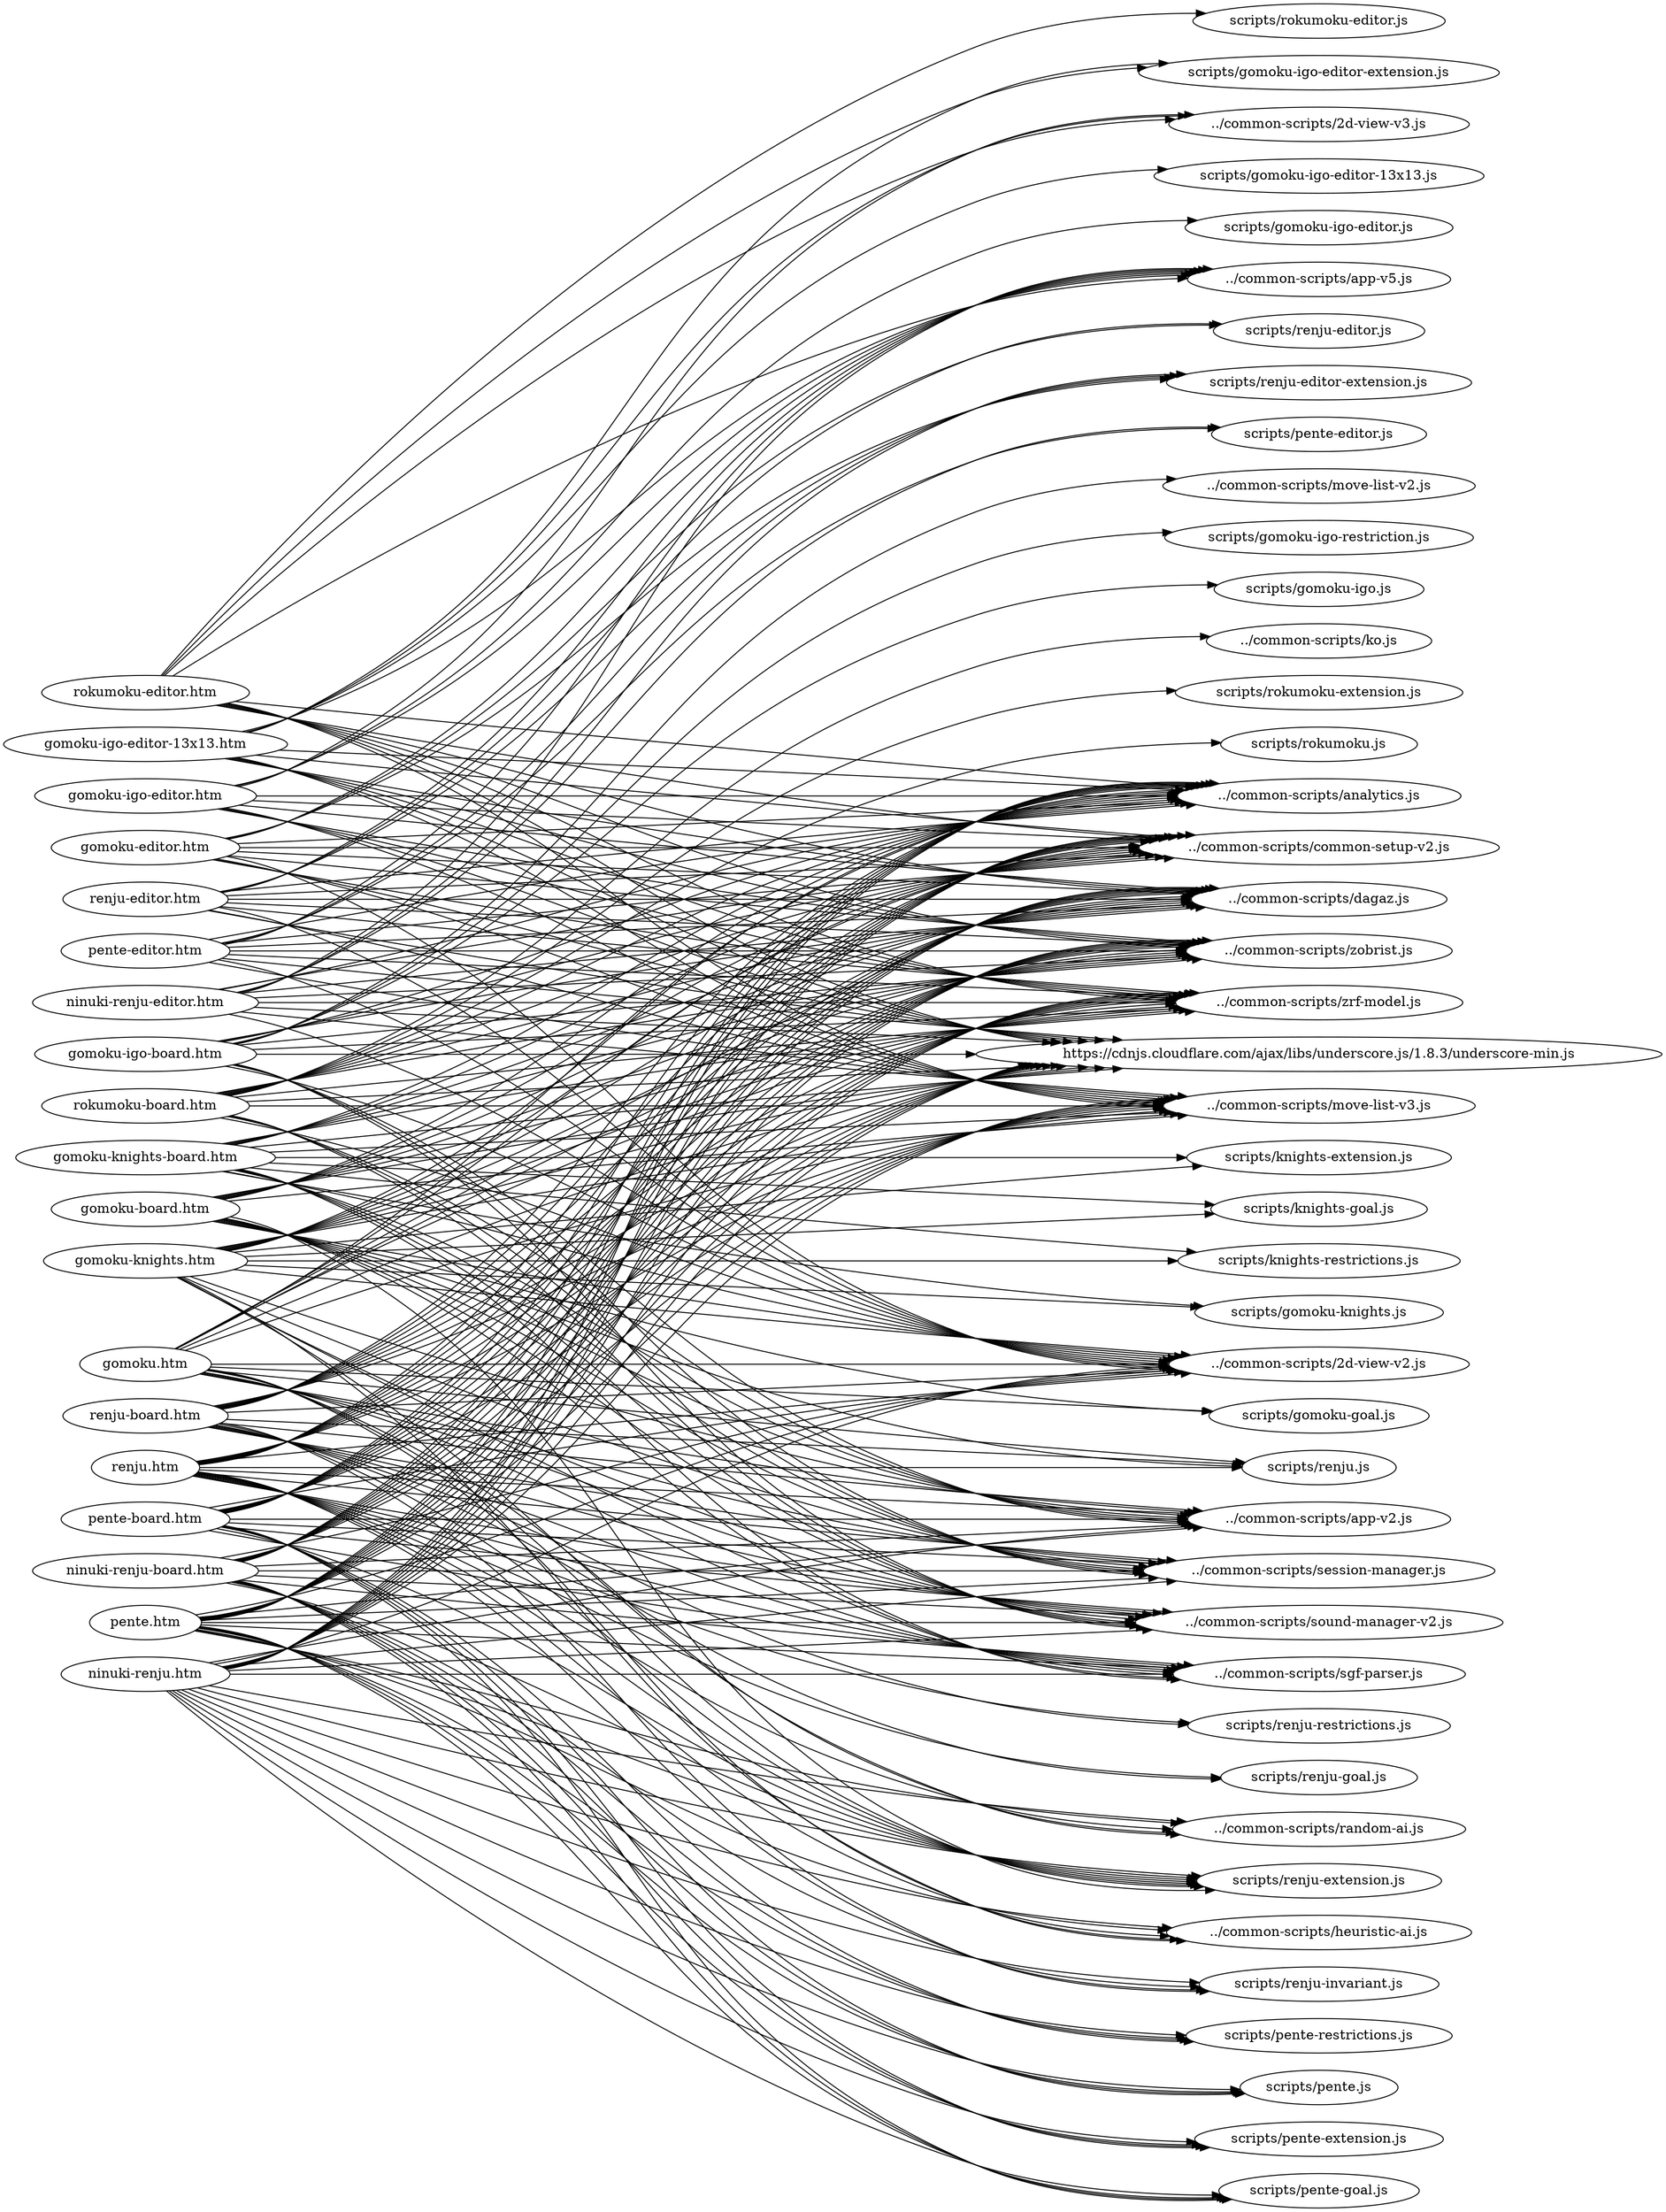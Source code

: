 digraph "graph" {
graph[ ranksep=10, rankdir = LR ];
  "gomoku-board.htm" -> "../common-scripts/2d-view-v2.js";
  "gomoku-board.htm" -> "../common-scripts/analytics.js";
  "gomoku-board.htm" -> "../common-scripts/app-v2.js";
  "gomoku-board.htm" -> "../common-scripts/common-setup-v2.js";
  "gomoku-board.htm" -> "../common-scripts/dagaz.js";
  "gomoku-board.htm" -> "../common-scripts/move-list-v3.js";
  "gomoku-board.htm" -> "../common-scripts/session-manager.js";
  "gomoku-board.htm" -> "../common-scripts/sgf-parser.js";
  "gomoku-board.htm" -> "../common-scripts/sound-manager-v2.js";
  "gomoku-board.htm" -> "../common-scripts/zobrist.js";
  "gomoku-board.htm" -> "../common-scripts/zrf-model.js";
  "gomoku-board.htm" -> "https://cdnjs.cloudflare.com/ajax/libs/underscore.js/1.8.3/underscore-min.js";
  "gomoku-board.htm" -> "scripts/gomoku-goal.js";
  "gomoku-board.htm" -> "scripts/renju-extension.js";
  "gomoku-board.htm" -> "scripts/renju.js";
  "gomoku-editor.htm" -> "../common-scripts/2d-view-v2.js";
  "gomoku-editor.htm" -> "../common-scripts/analytics.js";
  "gomoku-editor.htm" -> "../common-scripts/app-v5.js";
  "gomoku-editor.htm" -> "../common-scripts/common-setup-v2.js";
  "gomoku-editor.htm" -> "../common-scripts/dagaz.js";
  "gomoku-editor.htm" -> "../common-scripts/move-list-v3.js";
  "gomoku-editor.htm" -> "../common-scripts/zobrist.js";
  "gomoku-editor.htm" -> "../common-scripts/zrf-model.js";
  "gomoku-editor.htm" -> "https://cdnjs.cloudflare.com/ajax/libs/underscore.js/1.8.3/underscore-min.js";
  "gomoku-editor.htm" -> "scripts/renju-editor-extension.js";
  "gomoku-editor.htm" -> "scripts/renju-editor.js";
  "gomoku-igo-board.htm" -> "../common-scripts/2d-view-v2.js";
  "gomoku-igo-board.htm" -> "../common-scripts/analytics.js";
  "gomoku-igo-board.htm" -> "../common-scripts/app-v2.js";
  "gomoku-igo-board.htm" -> "../common-scripts/common-setup-v2.js";
  "gomoku-igo-board.htm" -> "../common-scripts/dagaz.js";
  "gomoku-igo-board.htm" -> "../common-scripts/move-list-v2.js";
  "gomoku-igo-board.htm" -> "../common-scripts/session-manager.js";
  "gomoku-igo-board.htm" -> "../common-scripts/sound-manager-v2.js";
  "gomoku-igo-board.htm" -> "../common-scripts/zobrist.js";
  "gomoku-igo-board.htm" -> "../common-scripts/zrf-model.js";
  "gomoku-igo-board.htm" -> "https://cdnjs.cloudflare.com/ajax/libs/underscore.js/1.8.3/underscore-min.js";
  "gomoku-igo-board.htm" -> "scripts/gomoku-igo-restriction.js";
  "gomoku-igo-board.htm" -> "scripts/gomoku-igo.js";
  "gomoku-igo-editor-13x13.htm" -> "../common-scripts/2d-view-v3.js";
  "gomoku-igo-editor-13x13.htm" -> "../common-scripts/analytics.js";
  "gomoku-igo-editor-13x13.htm" -> "../common-scripts/app-v5.js";
  "gomoku-igo-editor-13x13.htm" -> "../common-scripts/common-setup-v2.js";
  "gomoku-igo-editor-13x13.htm" -> "../common-scripts/dagaz.js";
  "gomoku-igo-editor-13x13.htm" -> "../common-scripts/move-list-v3.js";
  "gomoku-igo-editor-13x13.htm" -> "../common-scripts/zobrist.js";
  "gomoku-igo-editor-13x13.htm" -> "../common-scripts/zrf-model.js";
  "gomoku-igo-editor-13x13.htm" -> "https://cdnjs.cloudflare.com/ajax/libs/underscore.js/1.8.3/underscore-min.js";
  "gomoku-igo-editor-13x13.htm" -> "scripts/gomoku-igo-editor-13x13.js";
  "gomoku-igo-editor-13x13.htm" -> "scripts/gomoku-igo-editor-extension.js";
  "gomoku-igo-editor.htm" -> "../common-scripts/2d-view-v3.js";
  "gomoku-igo-editor.htm" -> "../common-scripts/analytics.js";
  "gomoku-igo-editor.htm" -> "../common-scripts/app-v5.js";
  "gomoku-igo-editor.htm" -> "../common-scripts/common-setup-v2.js";
  "gomoku-igo-editor.htm" -> "../common-scripts/dagaz.js";
  "gomoku-igo-editor.htm" -> "../common-scripts/move-list-v3.js";
  "gomoku-igo-editor.htm" -> "../common-scripts/zobrist.js";
  "gomoku-igo-editor.htm" -> "../common-scripts/zrf-model.js";
  "gomoku-igo-editor.htm" -> "https://cdnjs.cloudflare.com/ajax/libs/underscore.js/1.8.3/underscore-min.js";
  "gomoku-igo-editor.htm" -> "scripts/gomoku-igo-editor.js";
  "gomoku-knights-board.htm" -> "../common-scripts/2d-view-v2.js";
  "gomoku-knights-board.htm" -> "../common-scripts/analytics.js";
  "gomoku-knights-board.htm" -> "../common-scripts/app-v2.js";
  "gomoku-knights-board.htm" -> "../common-scripts/common-setup-v2.js";
  "gomoku-knights-board.htm" -> "../common-scripts/dagaz.js";
  "gomoku-knights-board.htm" -> "../common-scripts/move-list-v3.js";
  "gomoku-knights-board.htm" -> "../common-scripts/session-manager.js";
  "gomoku-knights-board.htm" -> "../common-scripts/sgf-parser.js";
  "gomoku-knights-board.htm" -> "../common-scripts/sound-manager-v2.js";
  "gomoku-knights-board.htm" -> "../common-scripts/zobrist.js";
  "gomoku-knights-board.htm" -> "../common-scripts/zrf-model.js";
  "gomoku-knights-board.htm" -> "https://cdnjs.cloudflare.com/ajax/libs/underscore.js/1.8.3/underscore-min.js";
  "gomoku-knights-board.htm" -> "scripts/gomoku-knights.js";
  "gomoku-knights-board.htm" -> "scripts/knights-extension.js";
  "gomoku-knights-board.htm" -> "scripts/knights-goal.js";
  "gomoku-knights-board.htm" -> "scripts/knights-restrictions.js";
  "gomoku-knights.htm" -> "../common-scripts/2d-view-v2.js";
  "gomoku-knights.htm" -> "../common-scripts/analytics.js";
  "gomoku-knights.htm" -> "../common-scripts/app-v2.js";
  "gomoku-knights.htm" -> "../common-scripts/common-setup-v2.js";
  "gomoku-knights.htm" -> "../common-scripts/dagaz.js";
  "gomoku-knights.htm" -> "../common-scripts/heuristic-ai.js";
  "gomoku-knights.htm" -> "../common-scripts/move-list-v3.js";
  "gomoku-knights.htm" -> "../common-scripts/random-ai.js";
  "gomoku-knights.htm" -> "../common-scripts/session-manager.js";
  "gomoku-knights.htm" -> "../common-scripts/sgf-parser.js";
  "gomoku-knights.htm" -> "../common-scripts/sound-manager-v2.js";
  "gomoku-knights.htm" -> "../common-scripts/zobrist.js";
  "gomoku-knights.htm" -> "../common-scripts/zrf-model.js";
  "gomoku-knights.htm" -> "https://cdnjs.cloudflare.com/ajax/libs/underscore.js/1.8.3/underscore-min.js";
  "gomoku-knights.htm" -> "scripts/gomoku-knights.js";
  "gomoku-knights.htm" -> "scripts/knights-extension.js";
  "gomoku-knights.htm" -> "scripts/knights-goal.js";
  "gomoku-knights.htm" -> "scripts/knights-restrictions.js";
  "gomoku.htm" -> "../common-scripts/2d-view-v2.js";
  "gomoku.htm" -> "../common-scripts/analytics.js";
  "gomoku.htm" -> "../common-scripts/app-v2.js";
  "gomoku.htm" -> "../common-scripts/common-setup-v2.js";
  "gomoku.htm" -> "../common-scripts/dagaz.js";
  "gomoku.htm" -> "../common-scripts/heuristic-ai.js";
  "gomoku.htm" -> "../common-scripts/move-list-v3.js";
  "gomoku.htm" -> "../common-scripts/random-ai.js";
  "gomoku.htm" -> "../common-scripts/session-manager.js";
  "gomoku.htm" -> "../common-scripts/sgf-parser.js";
  "gomoku.htm" -> "../common-scripts/sound-manager-v2.js";
  "gomoku.htm" -> "../common-scripts/zobrist.js";
  "gomoku.htm" -> "../common-scripts/zrf-model.js";
  "gomoku.htm" -> "https://cdnjs.cloudflare.com/ajax/libs/underscore.js/1.8.3/underscore-min.js";
  "gomoku.htm" -> "scripts/gomoku-goal.js";
  "gomoku.htm" -> "scripts/renju-extension.js";
  "gomoku.htm" -> "scripts/renju.js";
  "ninuki-renju-board.htm" -> "../common-scripts/2d-view-v2.js";
  "ninuki-renju-board.htm" -> "../common-scripts/analytics.js";
  "ninuki-renju-board.htm" -> "../common-scripts/app-v2.js";
  "ninuki-renju-board.htm" -> "../common-scripts/common-setup-v2.js";
  "ninuki-renju-board.htm" -> "../common-scripts/dagaz.js";
  "ninuki-renju-board.htm" -> "../common-scripts/move-list-v3.js";
  "ninuki-renju-board.htm" -> "../common-scripts/session-manager.js";
  "ninuki-renju-board.htm" -> "../common-scripts/sgf-parser.js";
  "ninuki-renju-board.htm" -> "../common-scripts/sound-manager-v2.js";
  "ninuki-renju-board.htm" -> "../common-scripts/zobrist.js";
  "ninuki-renju-board.htm" -> "../common-scripts/zrf-model.js";
  "ninuki-renju-board.htm" -> "https://cdnjs.cloudflare.com/ajax/libs/underscore.js/1.8.3/underscore-min.js";
  "ninuki-renju-board.htm" -> "scripts/pente-extension.js";
  "ninuki-renju-board.htm" -> "scripts/pente-goal.js";
  "ninuki-renju-board.htm" -> "scripts/pente-restrictions.js";
  "ninuki-renju-board.htm" -> "scripts/pente.js";
  "ninuki-renju-board.htm" -> "scripts/renju-extension.js";
  "ninuki-renju-board.htm" -> "scripts/renju-invariant.js";
  "ninuki-renju-editor.htm" -> "../common-scripts/2d-view-v2.js";
  "ninuki-renju-editor.htm" -> "../common-scripts/analytics.js";
  "ninuki-renju-editor.htm" -> "../common-scripts/app-v5.js";
  "ninuki-renju-editor.htm" -> "../common-scripts/common-setup-v2.js";
  "ninuki-renju-editor.htm" -> "../common-scripts/dagaz.js";
  "ninuki-renju-editor.htm" -> "../common-scripts/move-list-v3.js";
  "ninuki-renju-editor.htm" -> "../common-scripts/zobrist.js";
  "ninuki-renju-editor.htm" -> "../common-scripts/zrf-model.js";
  "ninuki-renju-editor.htm" -> "https://cdnjs.cloudflare.com/ajax/libs/underscore.js/1.8.3/underscore-min.js";
  "ninuki-renju-editor.htm" -> "scripts/pente-editor.js";
  "ninuki-renju-editor.htm" -> "scripts/renju-editor-extension.js";
  "ninuki-renju.htm" -> "../common-scripts/2d-view-v2.js";
  "ninuki-renju.htm" -> "../common-scripts/analytics.js";
  "ninuki-renju.htm" -> "../common-scripts/app-v2.js";
  "ninuki-renju.htm" -> "../common-scripts/common-setup-v2.js";
  "ninuki-renju.htm" -> "../common-scripts/dagaz.js";
  "ninuki-renju.htm" -> "../common-scripts/heuristic-ai.js";
  "ninuki-renju.htm" -> "../common-scripts/move-list-v3.js";
  "ninuki-renju.htm" -> "../common-scripts/random-ai.js";
  "ninuki-renju.htm" -> "../common-scripts/session-manager.js";
  "ninuki-renju.htm" -> "../common-scripts/sgf-parser.js";
  "ninuki-renju.htm" -> "../common-scripts/sound-manager-v2.js";
  "ninuki-renju.htm" -> "../common-scripts/zobrist.js";
  "ninuki-renju.htm" -> "../common-scripts/zrf-model.js";
  "ninuki-renju.htm" -> "https://cdnjs.cloudflare.com/ajax/libs/underscore.js/1.8.3/underscore-min.js";
  "ninuki-renju.htm" -> "scripts/pente-extension.js";
  "ninuki-renju.htm" -> "scripts/pente-goal.js";
  "ninuki-renju.htm" -> "scripts/pente-restrictions.js";
  "ninuki-renju.htm" -> "scripts/pente.js";
  "ninuki-renju.htm" -> "scripts/renju-extension.js";
  "ninuki-renju.htm" -> "scripts/renju-invariant.js";
  "pente-board.htm" -> "../common-scripts/2d-view-v2.js";
  "pente-board.htm" -> "../common-scripts/analytics.js";
  "pente-board.htm" -> "../common-scripts/app-v2.js";
  "pente-board.htm" -> "../common-scripts/common-setup-v2.js";
  "pente-board.htm" -> "../common-scripts/dagaz.js";
  "pente-board.htm" -> "../common-scripts/move-list-v3.js";
  "pente-board.htm" -> "../common-scripts/session-manager.js";
  "pente-board.htm" -> "../common-scripts/sgf-parser.js";
  "pente-board.htm" -> "../common-scripts/sound-manager-v2.js";
  "pente-board.htm" -> "../common-scripts/zobrist.js";
  "pente-board.htm" -> "../common-scripts/zrf-model.js";
  "pente-board.htm" -> "https://cdnjs.cloudflare.com/ajax/libs/underscore.js/1.8.3/underscore-min.js";
  "pente-board.htm" -> "scripts/pente-extension.js";
  "pente-board.htm" -> "scripts/pente-goal.js";
  "pente-board.htm" -> "scripts/pente-restrictions.js";
  "pente-board.htm" -> "scripts/pente.js";
  "pente-board.htm" -> "scripts/renju-extension.js";
  "pente-editor.htm" -> "../common-scripts/2d-view-v2.js";
  "pente-editor.htm" -> "../common-scripts/analytics.js";
  "pente-editor.htm" -> "../common-scripts/app-v5.js";
  "pente-editor.htm" -> "../common-scripts/common-setup-v2.js";
  "pente-editor.htm" -> "../common-scripts/dagaz.js";
  "pente-editor.htm" -> "../common-scripts/move-list-v3.js";
  "pente-editor.htm" -> "../common-scripts/zobrist.js";
  "pente-editor.htm" -> "../common-scripts/zrf-model.js";
  "pente-editor.htm" -> "https://cdnjs.cloudflare.com/ajax/libs/underscore.js/1.8.3/underscore-min.js";
  "pente-editor.htm" -> "scripts/pente-editor.js";
  "pente-editor.htm" -> "scripts/renju-editor-extension.js";
  "pente.htm" -> "../common-scripts/2d-view-v2.js";
  "pente.htm" -> "../common-scripts/analytics.js";
  "pente.htm" -> "../common-scripts/app-v2.js";
  "pente.htm" -> "../common-scripts/common-setup-v2.js";
  "pente.htm" -> "../common-scripts/dagaz.js";
  "pente.htm" -> "../common-scripts/heuristic-ai.js";
  "pente.htm" -> "../common-scripts/move-list-v3.js";
  "pente.htm" -> "../common-scripts/random-ai.js";
  "pente.htm" -> "../common-scripts/session-manager.js";
  "pente.htm" -> "../common-scripts/sgf-parser.js";
  "pente.htm" -> "../common-scripts/sound-manager-v2.js";
  "pente.htm" -> "../common-scripts/zobrist.js";
  "pente.htm" -> "../common-scripts/zrf-model.js";
  "pente.htm" -> "https://cdnjs.cloudflare.com/ajax/libs/underscore.js/1.8.3/underscore-min.js";
  "pente.htm" -> "scripts/pente-extension.js";
  "pente.htm" -> "scripts/pente-goal.js";
  "pente.htm" -> "scripts/pente-restrictions.js";
  "pente.htm" -> "scripts/pente.js";
  "pente.htm" -> "scripts/renju-extension.js";
  "renju-board.htm" -> "../common-scripts/2d-view-v2.js";
  "renju-board.htm" -> "../common-scripts/analytics.js";
  "renju-board.htm" -> "../common-scripts/app-v2.js";
  "renju-board.htm" -> "../common-scripts/common-setup-v2.js";
  "renju-board.htm" -> "../common-scripts/dagaz.js";
  "renju-board.htm" -> "../common-scripts/move-list-v3.js";
  "renju-board.htm" -> "../common-scripts/session-manager.js";
  "renju-board.htm" -> "../common-scripts/sgf-parser.js";
  "renju-board.htm" -> "../common-scripts/sound-manager-v2.js";
  "renju-board.htm" -> "../common-scripts/zobrist.js";
  "renju-board.htm" -> "../common-scripts/zrf-model.js";
  "renju-board.htm" -> "https://cdnjs.cloudflare.com/ajax/libs/underscore.js/1.8.3/underscore-min.js";
  "renju-board.htm" -> "scripts/renju-extension.js";
  "renju-board.htm" -> "scripts/renju-goal.js";
  "renju-board.htm" -> "scripts/renju-invariant.js";
  "renju-board.htm" -> "scripts/renju-restrictions.js";
  "renju-board.htm" -> "scripts/renju.js";
  "renju-editor.htm" -> "../common-scripts/2d-view-v2.js";
  "renju-editor.htm" -> "../common-scripts/analytics.js";
  "renju-editor.htm" -> "../common-scripts/app-v5.js";
  "renju-editor.htm" -> "../common-scripts/common-setup-v2.js";
  "renju-editor.htm" -> "../common-scripts/dagaz.js";
  "renju-editor.htm" -> "../common-scripts/move-list-v3.js";
  "renju-editor.htm" -> "../common-scripts/zobrist.js";
  "renju-editor.htm" -> "../common-scripts/zrf-model.js";
  "renju-editor.htm" -> "https://cdnjs.cloudflare.com/ajax/libs/underscore.js/1.8.3/underscore-min.js";
  "renju-editor.htm" -> "scripts/renju-editor-extension.js";
  "renju-editor.htm" -> "scripts/renju-editor.js";
  "renju.htm" -> "../common-scripts/2d-view-v2.js";
  "renju.htm" -> "../common-scripts/analytics.js";
  "renju.htm" -> "../common-scripts/app-v2.js";
  "renju.htm" -> "../common-scripts/common-setup-v2.js";
  "renju.htm" -> "../common-scripts/dagaz.js";
  "renju.htm" -> "../common-scripts/heuristic-ai.js";
  "renju.htm" -> "../common-scripts/move-list-v3.js";
  "renju.htm" -> "../common-scripts/random-ai.js";
  "renju.htm" -> "../common-scripts/session-manager.js";
  "renju.htm" -> "../common-scripts/sgf-parser.js";
  "renju.htm" -> "../common-scripts/sound-manager-v2.js";
  "renju.htm" -> "../common-scripts/zobrist.js";
  "renju.htm" -> "../common-scripts/zrf-model.js";
  "renju.htm" -> "https://cdnjs.cloudflare.com/ajax/libs/underscore.js/1.8.3/underscore-min.js";
  "renju.htm" -> "scripts/renju-extension.js";
  "renju.htm" -> "scripts/renju-goal.js";
  "renju.htm" -> "scripts/renju-invariant.js";
  "renju.htm" -> "scripts/renju-restrictions.js";
  "renju.htm" -> "scripts/renju.js";
  "rokumoku-board.htm" -> "../common-scripts/2d-view-v2.js";
  "rokumoku-board.htm" -> "../common-scripts/analytics.js";
  "rokumoku-board.htm" -> "../common-scripts/app-v2.js";
  "rokumoku-board.htm" -> "../common-scripts/common-setup-v2.js";
  "rokumoku-board.htm" -> "../common-scripts/dagaz.js";
  "rokumoku-board.htm" -> "../common-scripts/ko.js";
  "rokumoku-board.htm" -> "../common-scripts/move-list-v3.js";
  "rokumoku-board.htm" -> "../common-scripts/session-manager.js";
  "rokumoku-board.htm" -> "../common-scripts/sound-manager-v2.js";
  "rokumoku-board.htm" -> "../common-scripts/zobrist.js";
  "rokumoku-board.htm" -> "../common-scripts/zrf-model.js";
  "rokumoku-board.htm" -> "https://cdnjs.cloudflare.com/ajax/libs/underscore.js/1.8.3/underscore-min.js";
  "rokumoku-board.htm" -> "scripts/rokumoku-extension.js";
  "rokumoku-board.htm" -> "scripts/rokumoku.js";
  "rokumoku-editor.htm" -> "../common-scripts/2d-view-v3.js";
  "rokumoku-editor.htm" -> "../common-scripts/analytics.js";
  "rokumoku-editor.htm" -> "../common-scripts/app-v5.js";
  "rokumoku-editor.htm" -> "../common-scripts/common-setup-v2.js";
  "rokumoku-editor.htm" -> "../common-scripts/dagaz.js";
  "rokumoku-editor.htm" -> "../common-scripts/move-list-v3.js";
  "rokumoku-editor.htm" -> "../common-scripts/zobrist.js";
  "rokumoku-editor.htm" -> "../common-scripts/zrf-model.js";
  "rokumoku-editor.htm" -> "https://cdnjs.cloudflare.com/ajax/libs/underscore.js/1.8.3/underscore-min.js";
  "rokumoku-editor.htm" -> "scripts/gomoku-igo-editor-extension.js";
  "rokumoku-editor.htm" -> "scripts/rokumoku-editor.js";
}
